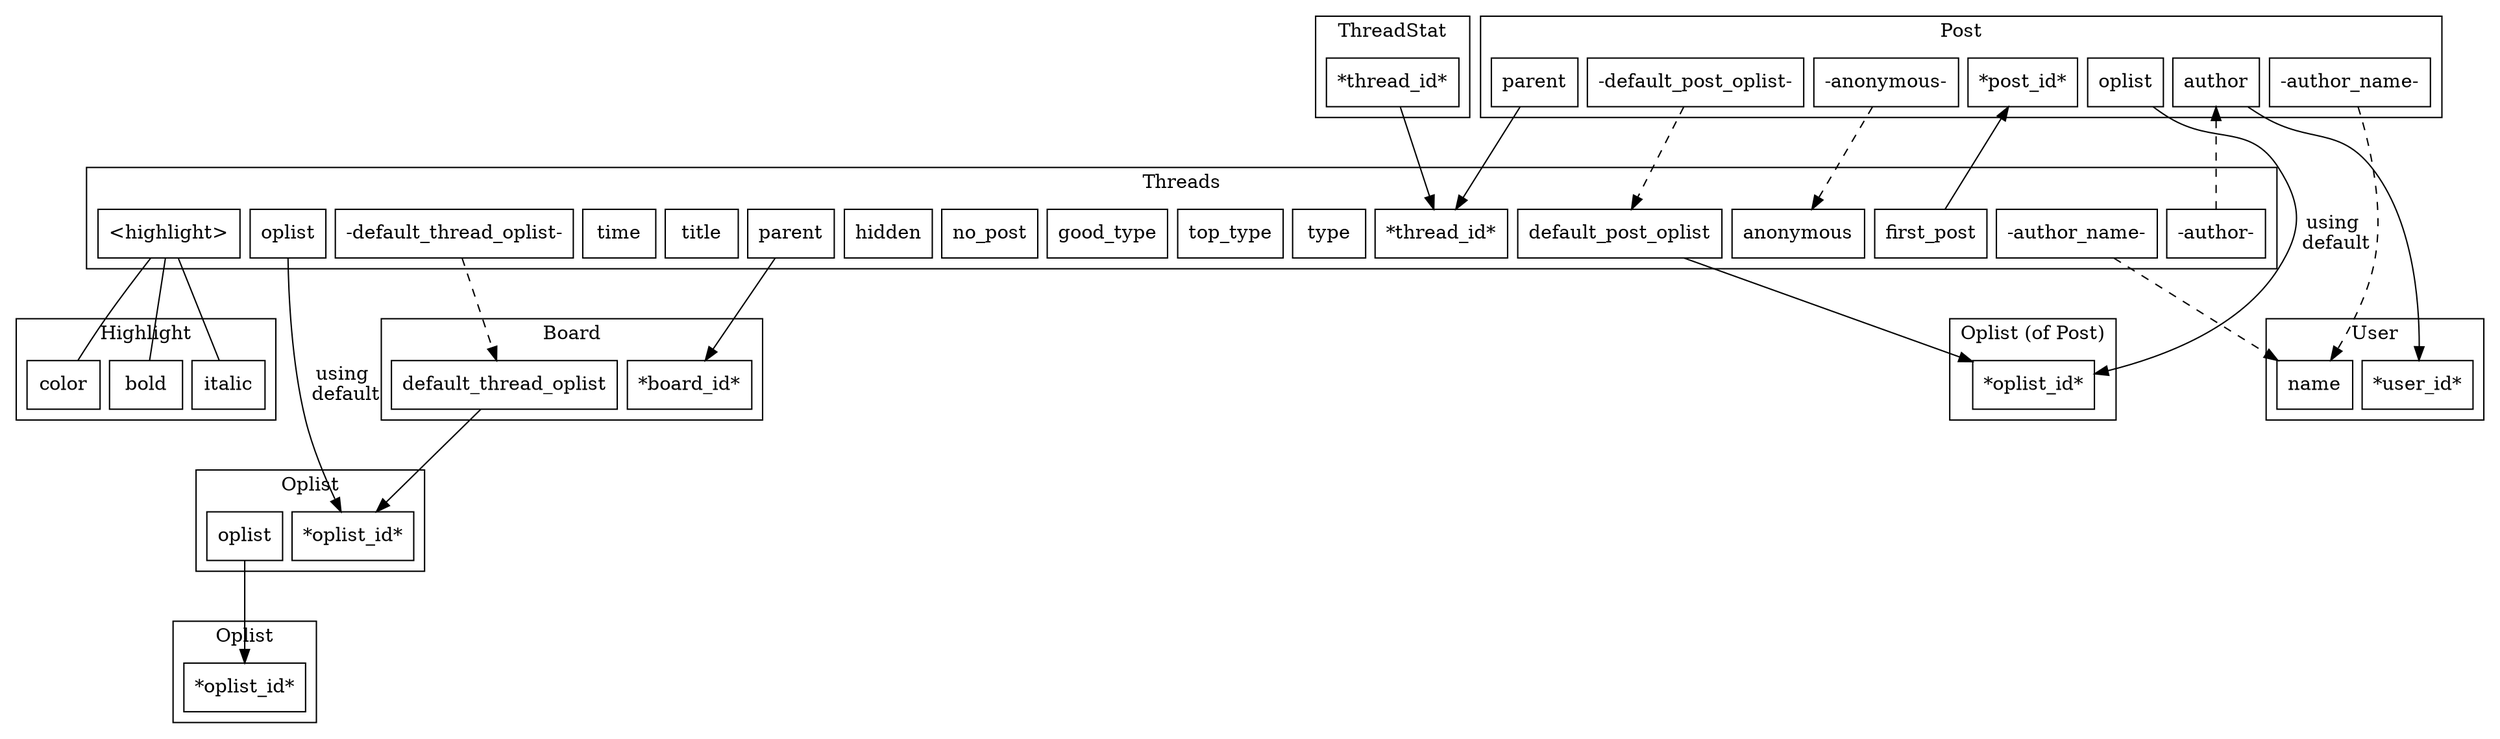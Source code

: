 #dot
strict digraph g {
	node [ shape = box ];
	nodesep = 0.1;
	ranksep = 1;

	subgraph cluster_thread {
		label = "Threads";
		node_a_thread_thread_id             [ label = "*thread_id*" ];
		node_a_thread_parent                [ label = "parent" ];
		node_a_thread_oplist                [ label = "oplist" ];
		node_a_thread_default_thread_oplist [ label = "-default_thread_oplist-" ];
		node_a_thread_default_post_oplist   [ label = "default_post_oplist" ];
		node_a_thread_first_post            [ label = "first_post" ];
		node_a_thread_type                  [ label = "type" ];
		node_a_thread_top_type              [ label = "top_type" ];
		node_a_thread_good_type             [ label = "good_type" ];
		node_a_thread_no_post               [ label = "no_post" ];
		node_a_thread_hidden                [ label = "hidden" ];
		node_a_thread_anonymous             [ label = "anonymous" ];
		node_a_thread_title                 [ label = "title" ];
		node_a_thread_time                  [ label = "time" ];
		node_a_thread_highlight             [ label = "<highlight>" ];
		node_a_thread_author                [ label = "-author-" ];
		node_a_thread_author_name           [ label = "-author_name-" ];
	}

	subgraph cluster_thread_stat {
		label = "ThreadStat";
		node_a_thread_stat_thread_id [ label = "*thread_id*" ];
	}

	subgraph cluster_highlight {
		label = "Highlight"
		node_a_highlight_color  [ label = "color" ];
		node_a_highlight_bold   [ label = "bold" ];
		node_a_highlight_italic [ label = "italic" ];
	}

	subgraph cluster_board {
		label = "Board";
		node_a_board_board_id [ label = "*board_id*" ];
		node_a_board_default_thread_oplist [ label = "default_thread_oplist" ];
	}

	subgraph cluster_post {
		label = "Post";
		node_a_post_post_id             [ label = "*post_id*" ];
		node_a_post_parent              [ label = "parent" ];
		node_a_post_oplist              [ label = "oplist" ];
		node_a_post_default_post_oplist [ label = "-default_post_oplist-" ];
		node_a_post_anonymous           [ label = "-anonymous-" ];
		node_a_post_author              [ label = "author" ];
		node_a_post_author_name         [ label = "-author_name-" ];
	}

	subgraph cluster_oplist {
		label = "Oplist";
		node_a_oplist_oplist_id [ label = "*oplist_id*" ];
		node_a_oplist_oplist    [ label = "oplist" ];
	}

	subgraph cluster_oplist_2 {
		label = "Oplist";
		node_a_oplist_oplist_id_2 [ label = "*oplist_id*" ];
	}

	subgraph cluster_oplist_3 {
		label = "Oplist (of Post)";
		node_a_oplist_oplist_id_3 [ label = "*oplist_id*" ];
	}

	subgraph cluster_user {
		label = "User";
		node_a_user_user_id [ label = "*user_id*" ];
		node_a_user_name    [ label = "name" ];
	}

	node_a_thread_first_post -> node_a_post_post_id;
	node_a_thread_parent -> node_a_board_board_id;
	node_a_thread_oplist -> node_a_oplist_oplist_id [ label = "using\n default" ];
	node_a_thread_default_thread_oplist -> node_a_board_default_thread_oplist [ style = dashed ];
	node_a_thread_default_post_oplist -> node_a_oplist_oplist_id_3;
	node_a_thread_author -> node_a_post_author [ style = dashed ];
	node_a_thread_author_name -> node_a_user_name [ style = dashed ];

	node_a_thread_highlight -> node_a_highlight_color  [ arrowhead = none ];
	node_a_thread_highlight -> node_a_highlight_bold   [ arrowhead = none ];
	node_a_thread_highlight -> node_a_highlight_italic [ arrowhead = none ];

	node_a_post_parent -> node_a_thread_thread_id;
	node_a_post_anonymous -> node_a_thread_anonymous [style = dashed ];
	node_a_post_oplist -> node_a_oplist_oplist_id_3 [ label = "using\n default" ];
	node_a_post_default_post_oplist -> node_a_thread_default_post_oplist [ style = dashed ];

	node_a_oplist_oplist -> node_a_oplist_oplist_id_2;

	node_a_post_author -> node_a_user_user_id;
	node_a_post_author_name -> node_a_user_name     [ style = dashed ];

	node_a_board_default_thread_oplist -> node_a_oplist_oplist_id;
	
	node_a_thread_stat_thread_id -> node_a_thread_thread_id;
}
